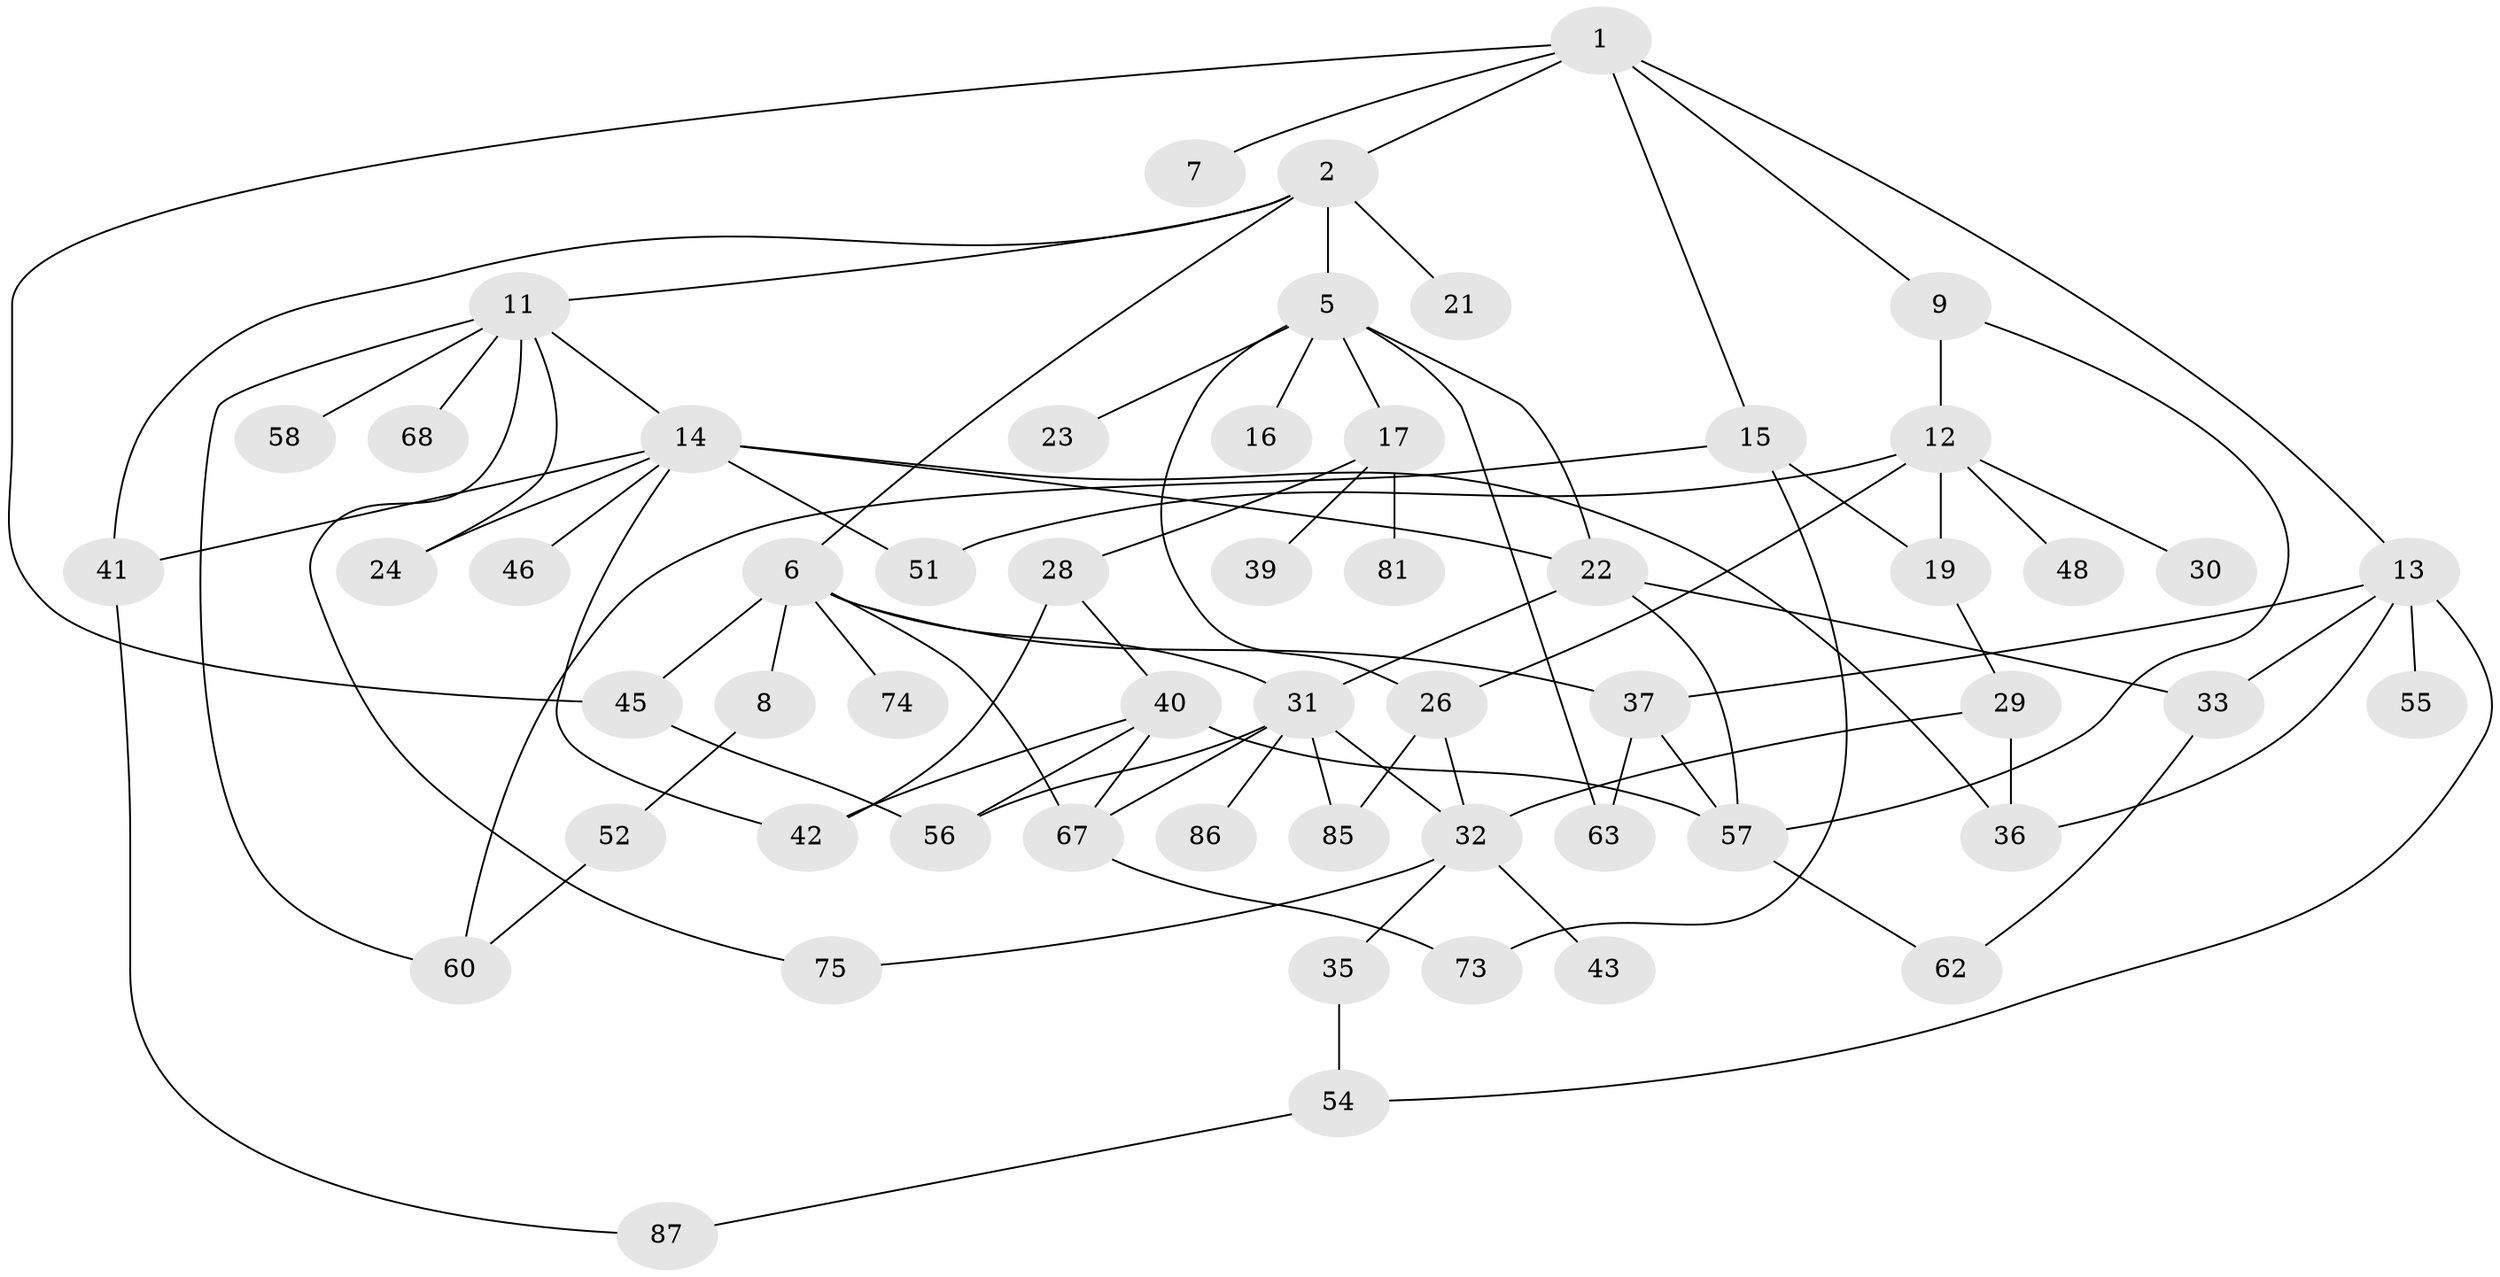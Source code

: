 // original degree distribution, {3: 0.22988505747126436, 5: 0.034482758620689655, 7: 0.011494252873563218, 6: 0.06896551724137931, 1: 0.25287356321839083, 4: 0.16091954022988506, 2: 0.2413793103448276}
// Generated by graph-tools (version 1.1) at 2025/41/03/06/25 10:41:29]
// undirected, 56 vertices, 87 edges
graph export_dot {
graph [start="1"]
  node [color=gray90,style=filled];
  1 [super="+3"];
  2 [super="+4"];
  5 [super="+10"];
  6 [super="+47"];
  7;
  8 [super="+25"];
  9 [super="+49"];
  11 [super="+44"];
  12 [super="+27"];
  13 [super="+20"];
  14 [super="+18"];
  15 [super="+69"];
  16 [super="+38"];
  17 [super="+82"];
  19;
  21;
  22 [super="+34"];
  23;
  24 [super="+61"];
  26 [super="+50"];
  28 [super="+53"];
  29 [super="+78"];
  30;
  31 [super="+64"];
  32 [super="+72"];
  33;
  35 [super="+80"];
  36 [super="+84"];
  37;
  39;
  40 [super="+65"];
  41 [super="+71"];
  42;
  43;
  45 [super="+79"];
  46;
  48;
  51 [super="+59"];
  52;
  54 [super="+66"];
  55;
  56 [super="+70"];
  57 [super="+76"];
  58;
  60 [super="+77"];
  62;
  63;
  67 [super="+83"];
  68;
  73;
  74;
  75;
  81;
  85;
  86;
  87;
  1 -- 2;
  1 -- 13;
  1 -- 7;
  1 -- 9;
  1 -- 15;
  1 -- 45;
  2 -- 11;
  2 -- 21;
  2 -- 41;
  2 -- 5;
  2 -- 6;
  5 -- 16;
  5 -- 17 [weight=2];
  5 -- 23;
  5 -- 26;
  5 -- 22;
  5 -- 63;
  6 -- 8;
  6 -- 31;
  6 -- 37;
  6 -- 45;
  6 -- 74;
  6 -- 67;
  8 -- 52;
  9 -- 12;
  9 -- 57;
  11 -- 14;
  11 -- 68;
  11 -- 75;
  11 -- 60;
  11 -- 58;
  11 -- 24;
  12 -- 51;
  12 -- 48;
  12 -- 19;
  12 -- 30;
  12 -- 26;
  13 -- 33;
  13 -- 54;
  13 -- 37;
  13 -- 36;
  13 -- 55;
  14 -- 22;
  14 -- 41;
  14 -- 42;
  14 -- 36;
  14 -- 24;
  14 -- 46;
  14 -- 51;
  15 -- 19;
  15 -- 73;
  15 -- 60;
  17 -- 28;
  17 -- 39;
  17 -- 81;
  19 -- 29;
  22 -- 31;
  22 -- 33;
  22 -- 57;
  26 -- 32;
  26 -- 85;
  28 -- 40;
  28 -- 42;
  29 -- 32;
  29 -- 36;
  31 -- 56;
  31 -- 86;
  31 -- 85;
  31 -- 32;
  31 -- 67;
  32 -- 35;
  32 -- 43;
  32 -- 75;
  33 -- 62;
  35 -- 54;
  37 -- 57;
  37 -- 63;
  40 -- 42;
  40 -- 56;
  40 -- 57;
  40 -- 67;
  41 -- 87;
  45 -- 56;
  52 -- 60;
  54 -- 87;
  57 -- 62;
  67 -- 73;
}
